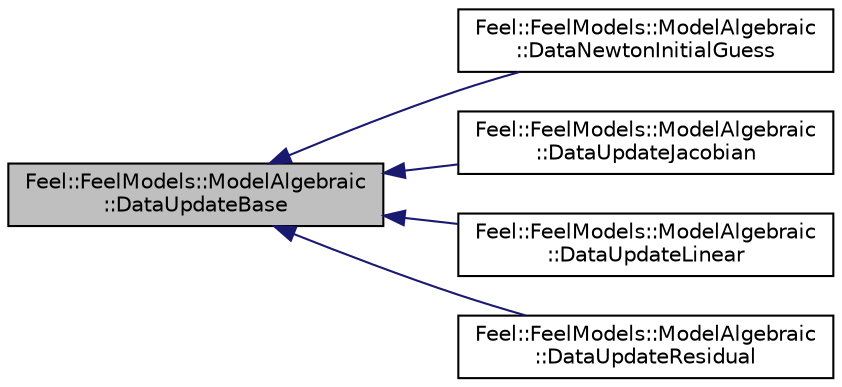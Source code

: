 digraph "Feel::FeelModels::ModelAlgebraic::DataUpdateBase"
{
 // LATEX_PDF_SIZE
  edge [fontname="Helvetica",fontsize="10",labelfontname="Helvetica",labelfontsize="10"];
  node [fontname="Helvetica",fontsize="10",shape=record];
  rankdir="LR";
  Node1 [label="Feel::FeelModels::ModelAlgebraic\l::DataUpdateBase",height=0.2,width=0.4,color="black", fillcolor="grey75", style="filled", fontcolor="black",tooltip=" "];
  Node1 -> Node2 [dir="back",color="midnightblue",fontsize="10",style="solid",fontname="Helvetica"];
  Node2 [label="Feel::FeelModels::ModelAlgebraic\l::DataNewtonInitialGuess",height=0.2,width=0.4,color="black", fillcolor="white", style="filled",URL="$classFeel_1_1FeelModels_1_1ModelAlgebraic_1_1DataNewtonInitialGuess.html",tooltip=" "];
  Node1 -> Node3 [dir="back",color="midnightblue",fontsize="10",style="solid",fontname="Helvetica"];
  Node3 [label="Feel::FeelModels::ModelAlgebraic\l::DataUpdateJacobian",height=0.2,width=0.4,color="black", fillcolor="white", style="filled",URL="$classFeel_1_1FeelModels_1_1ModelAlgebraic_1_1DataUpdateJacobian.html",tooltip=" "];
  Node1 -> Node4 [dir="back",color="midnightblue",fontsize="10",style="solid",fontname="Helvetica"];
  Node4 [label="Feel::FeelModels::ModelAlgebraic\l::DataUpdateLinear",height=0.2,width=0.4,color="black", fillcolor="white", style="filled",URL="$classFeel_1_1FeelModels_1_1ModelAlgebraic_1_1DataUpdateLinear.html",tooltip=" "];
  Node1 -> Node5 [dir="back",color="midnightblue",fontsize="10",style="solid",fontname="Helvetica"];
  Node5 [label="Feel::FeelModels::ModelAlgebraic\l::DataUpdateResidual",height=0.2,width=0.4,color="black", fillcolor="white", style="filled",URL="$classFeel_1_1FeelModels_1_1ModelAlgebraic_1_1DataUpdateResidual.html",tooltip=" "];
}
